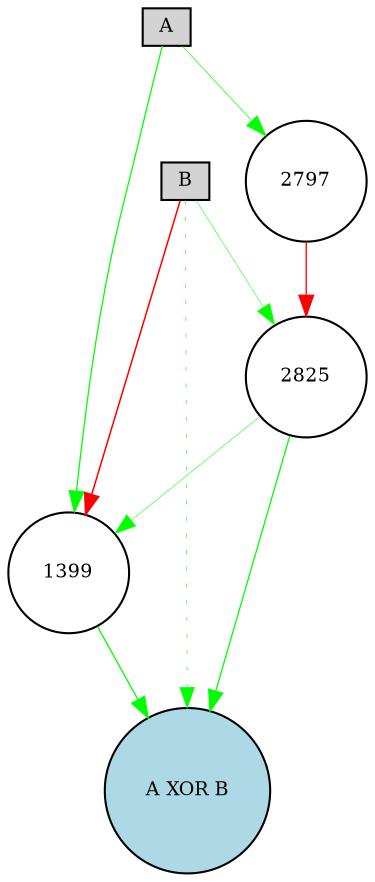 digraph {
	node [fontsize=9 height=0.2 shape=circle width=0.2]
	A [fillcolor=lightgray shape=box style=filled]
	B [fillcolor=lightgray shape=box style=filled]
	"A XOR B" [fillcolor=lightblue style=filled]
	2825 [fillcolor=white style=filled]
	2797 [fillcolor=white style=filled]
	1399 [fillcolor=white style=filled]
	2825 -> "A XOR B" [color=green penwidth=0.619869838213181 style=solid]
	1399 -> "A XOR B" [color=green penwidth=0.6270966767745606 style=solid]
	B -> "A XOR B" [color=green penwidth=0.29747848714746145 style=dotted]
	2797 -> 2825 [color=red penwidth=0.6460628251274888 style=solid]
	B -> 2825 [color=green penwidth=0.24780725462216743 style=solid]
	A -> 1399 [color=green penwidth=0.615171074660093 style=solid]
	B -> 1399 [color=red penwidth=0.7328152414893032 style=solid]
	A -> 2797 [color=green penwidth=0.3275933795832507 style=solid]
	2825 -> 1399 [color=green penwidth=0.25401471146646415 style=solid]
}
